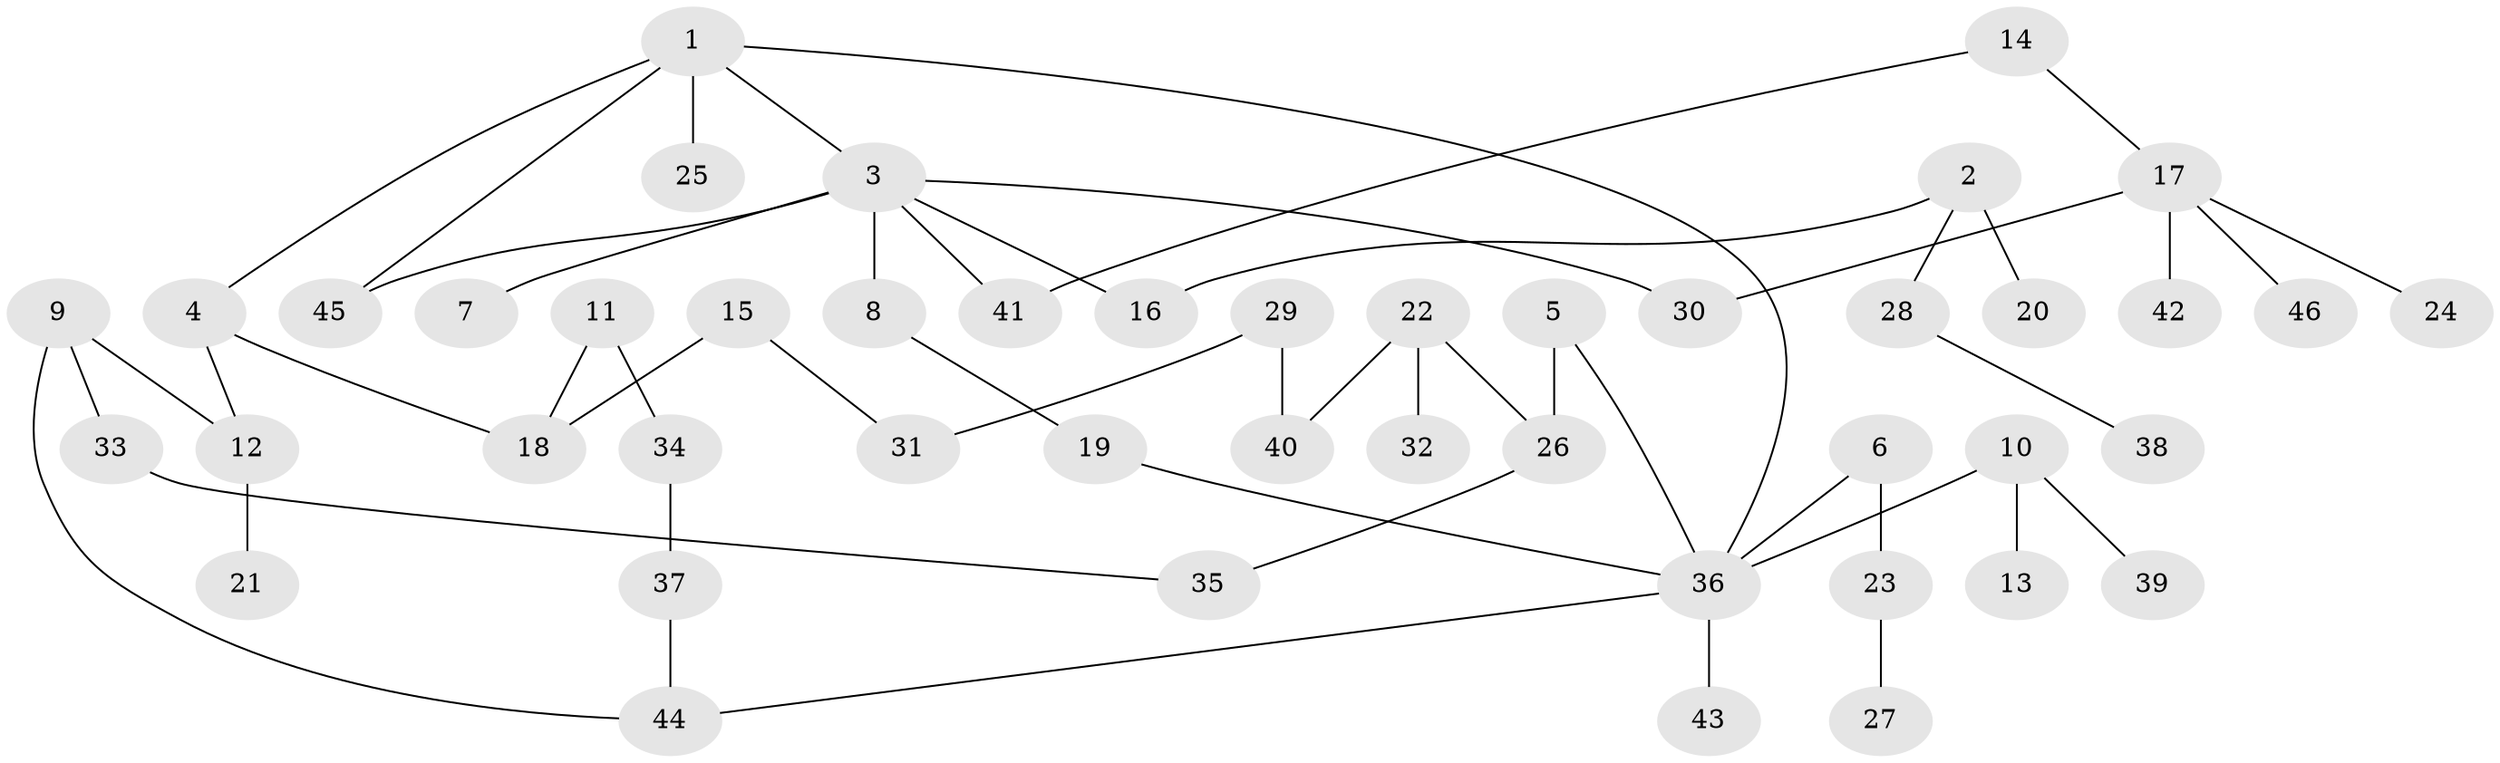 // original degree distribution, {4: 0.08695652173913043, 5: 0.05434782608695652, 7: 0.010869565217391304, 2: 0.31521739130434784, 3: 0.10869565217391304, 1: 0.41304347826086957, 6: 0.010869565217391304}
// Generated by graph-tools (version 1.1) at 2025/01/03/09/25 03:01:08]
// undirected, 46 vertices, 52 edges
graph export_dot {
graph [start="1"]
  node [color=gray90,style=filled];
  1;
  2;
  3;
  4;
  5;
  6;
  7;
  8;
  9;
  10;
  11;
  12;
  13;
  14;
  15;
  16;
  17;
  18;
  19;
  20;
  21;
  22;
  23;
  24;
  25;
  26;
  27;
  28;
  29;
  30;
  31;
  32;
  33;
  34;
  35;
  36;
  37;
  38;
  39;
  40;
  41;
  42;
  43;
  44;
  45;
  46;
  1 -- 3 [weight=1.0];
  1 -- 4 [weight=1.0];
  1 -- 25 [weight=1.0];
  1 -- 36 [weight=1.0];
  1 -- 45 [weight=1.0];
  2 -- 16 [weight=1.0];
  2 -- 20 [weight=1.0];
  2 -- 28 [weight=1.0];
  3 -- 7 [weight=1.0];
  3 -- 8 [weight=1.0];
  3 -- 16 [weight=1.0];
  3 -- 30 [weight=1.0];
  3 -- 41 [weight=1.0];
  3 -- 45 [weight=1.0];
  4 -- 12 [weight=1.0];
  4 -- 18 [weight=1.0];
  5 -- 26 [weight=1.0];
  5 -- 36 [weight=1.0];
  6 -- 23 [weight=1.0];
  6 -- 36 [weight=1.0];
  8 -- 19 [weight=1.0];
  9 -- 12 [weight=1.0];
  9 -- 33 [weight=1.0];
  9 -- 44 [weight=1.0];
  10 -- 13 [weight=1.0];
  10 -- 36 [weight=1.0];
  10 -- 39 [weight=1.0];
  11 -- 18 [weight=1.0];
  11 -- 34 [weight=1.0];
  12 -- 21 [weight=1.0];
  14 -- 17 [weight=1.0];
  14 -- 41 [weight=1.0];
  15 -- 18 [weight=1.0];
  15 -- 31 [weight=1.0];
  17 -- 24 [weight=1.0];
  17 -- 30 [weight=1.0];
  17 -- 42 [weight=1.0];
  17 -- 46 [weight=1.0];
  19 -- 36 [weight=1.0];
  22 -- 26 [weight=1.0];
  22 -- 32 [weight=1.0];
  22 -- 40 [weight=1.0];
  23 -- 27 [weight=1.0];
  26 -- 35 [weight=1.0];
  28 -- 38 [weight=1.0];
  29 -- 31 [weight=1.0];
  29 -- 40 [weight=1.0];
  33 -- 35 [weight=1.0];
  34 -- 37 [weight=1.0];
  36 -- 43 [weight=1.0];
  36 -- 44 [weight=1.0];
  37 -- 44 [weight=1.0];
}
